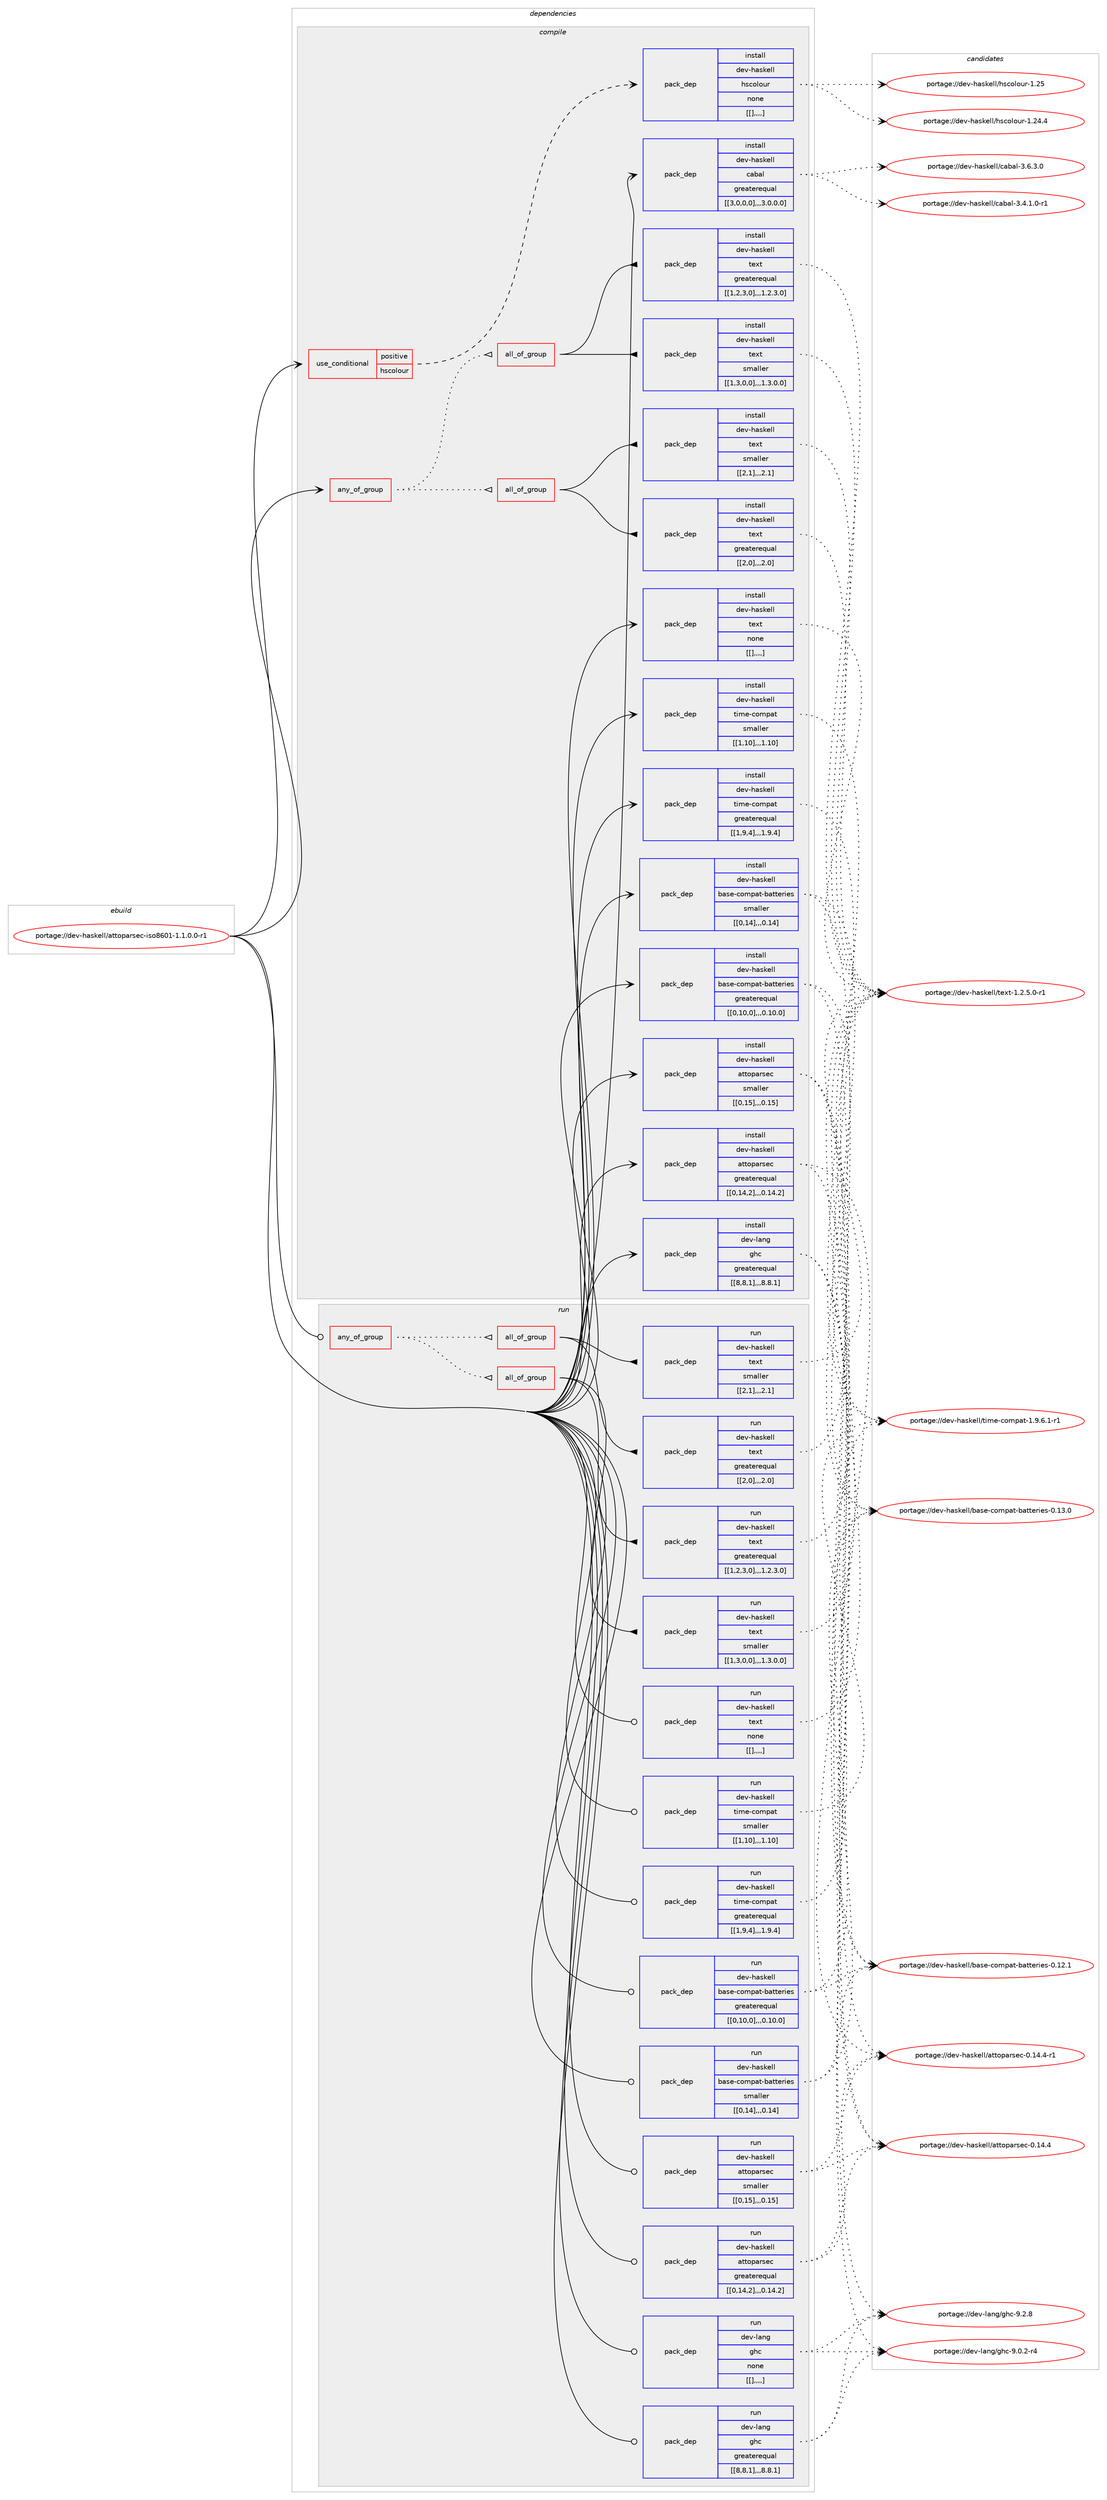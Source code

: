 digraph prolog {

# *************
# Graph options
# *************

newrank=true;
concentrate=true;
compound=true;
graph [rankdir=LR,fontname=Helvetica,fontsize=10,ranksep=1.5];#, ranksep=2.5, nodesep=0.2];
edge  [arrowhead=vee];
node  [fontname=Helvetica,fontsize=10];

# **********
# The ebuild
# **********

subgraph cluster_leftcol {
color=gray;
label=<<i>ebuild</i>>;
id [label="portage://dev-haskell/attoparsec-iso8601-1.1.0.0-r1", color=red, width=4, href="../dev-haskell/attoparsec-iso8601-1.1.0.0-r1.svg"];
}

# ****************
# The dependencies
# ****************

subgraph cluster_midcol {
color=gray;
label=<<i>dependencies</i>>;
subgraph cluster_compile {
fillcolor="#eeeeee";
style=filled;
label=<<i>compile</i>>;
subgraph any878 {
dependency77189 [label=<<TABLE BORDER="0" CELLBORDER="1" CELLSPACING="0" CELLPADDING="4"><TR><TD CELLPADDING="10">any_of_group</TD></TR></TABLE>>, shape=none, color=red];subgraph all76 {
dependency77190 [label=<<TABLE BORDER="0" CELLBORDER="1" CELLSPACING="0" CELLPADDING="4"><TR><TD CELLPADDING="10">all_of_group</TD></TR></TABLE>>, shape=none, color=red];subgraph pack55522 {
dependency77191 [label=<<TABLE BORDER="0" CELLBORDER="1" CELLSPACING="0" CELLPADDING="4" WIDTH="220"><TR><TD ROWSPAN="6" CELLPADDING="30">pack_dep</TD></TR><TR><TD WIDTH="110">install</TD></TR><TR><TD>dev-haskell</TD></TR><TR><TD>text</TD></TR><TR><TD>greaterequal</TD></TR><TR><TD>[[1,2,3,0],,,1.2.3.0]</TD></TR></TABLE>>, shape=none, color=blue];
}
dependency77190:e -> dependency77191:w [weight=20,style="solid",arrowhead="inv"];
subgraph pack55523 {
dependency77192 [label=<<TABLE BORDER="0" CELLBORDER="1" CELLSPACING="0" CELLPADDING="4" WIDTH="220"><TR><TD ROWSPAN="6" CELLPADDING="30">pack_dep</TD></TR><TR><TD WIDTH="110">install</TD></TR><TR><TD>dev-haskell</TD></TR><TR><TD>text</TD></TR><TR><TD>smaller</TD></TR><TR><TD>[[1,3,0,0],,,1.3.0.0]</TD></TR></TABLE>>, shape=none, color=blue];
}
dependency77190:e -> dependency77192:w [weight=20,style="solid",arrowhead="inv"];
}
dependency77189:e -> dependency77190:w [weight=20,style="dotted",arrowhead="oinv"];
subgraph all77 {
dependency77193 [label=<<TABLE BORDER="0" CELLBORDER="1" CELLSPACING="0" CELLPADDING="4"><TR><TD CELLPADDING="10">all_of_group</TD></TR></TABLE>>, shape=none, color=red];subgraph pack55524 {
dependency77194 [label=<<TABLE BORDER="0" CELLBORDER="1" CELLSPACING="0" CELLPADDING="4" WIDTH="220"><TR><TD ROWSPAN="6" CELLPADDING="30">pack_dep</TD></TR><TR><TD WIDTH="110">install</TD></TR><TR><TD>dev-haskell</TD></TR><TR><TD>text</TD></TR><TR><TD>greaterequal</TD></TR><TR><TD>[[2,0],,,2.0]</TD></TR></TABLE>>, shape=none, color=blue];
}
dependency77193:e -> dependency77194:w [weight=20,style="solid",arrowhead="inv"];
subgraph pack55525 {
dependency77195 [label=<<TABLE BORDER="0" CELLBORDER="1" CELLSPACING="0" CELLPADDING="4" WIDTH="220"><TR><TD ROWSPAN="6" CELLPADDING="30">pack_dep</TD></TR><TR><TD WIDTH="110">install</TD></TR><TR><TD>dev-haskell</TD></TR><TR><TD>text</TD></TR><TR><TD>smaller</TD></TR><TR><TD>[[2,1],,,2.1]</TD></TR></TABLE>>, shape=none, color=blue];
}
dependency77193:e -> dependency77195:w [weight=20,style="solid",arrowhead="inv"];
}
dependency77189:e -> dependency77193:w [weight=20,style="dotted",arrowhead="oinv"];
}
id:e -> dependency77189:w [weight=20,style="solid",arrowhead="vee"];
subgraph cond20716 {
dependency77196 [label=<<TABLE BORDER="0" CELLBORDER="1" CELLSPACING="0" CELLPADDING="4"><TR><TD ROWSPAN="3" CELLPADDING="10">use_conditional</TD></TR><TR><TD>positive</TD></TR><TR><TD>hscolour</TD></TR></TABLE>>, shape=none, color=red];
subgraph pack55526 {
dependency77197 [label=<<TABLE BORDER="0" CELLBORDER="1" CELLSPACING="0" CELLPADDING="4" WIDTH="220"><TR><TD ROWSPAN="6" CELLPADDING="30">pack_dep</TD></TR><TR><TD WIDTH="110">install</TD></TR><TR><TD>dev-haskell</TD></TR><TR><TD>hscolour</TD></TR><TR><TD>none</TD></TR><TR><TD>[[],,,,]</TD></TR></TABLE>>, shape=none, color=blue];
}
dependency77196:e -> dependency77197:w [weight=20,style="dashed",arrowhead="vee"];
}
id:e -> dependency77196:w [weight=20,style="solid",arrowhead="vee"];
subgraph pack55527 {
dependency77198 [label=<<TABLE BORDER="0" CELLBORDER="1" CELLSPACING="0" CELLPADDING="4" WIDTH="220"><TR><TD ROWSPAN="6" CELLPADDING="30">pack_dep</TD></TR><TR><TD WIDTH="110">install</TD></TR><TR><TD>dev-haskell</TD></TR><TR><TD>attoparsec</TD></TR><TR><TD>greaterequal</TD></TR><TR><TD>[[0,14,2],,,0.14.2]</TD></TR></TABLE>>, shape=none, color=blue];
}
id:e -> dependency77198:w [weight=20,style="solid",arrowhead="vee"];
subgraph pack55528 {
dependency77199 [label=<<TABLE BORDER="0" CELLBORDER="1" CELLSPACING="0" CELLPADDING="4" WIDTH="220"><TR><TD ROWSPAN="6" CELLPADDING="30">pack_dep</TD></TR><TR><TD WIDTH="110">install</TD></TR><TR><TD>dev-haskell</TD></TR><TR><TD>attoparsec</TD></TR><TR><TD>smaller</TD></TR><TR><TD>[[0,15],,,0.15]</TD></TR></TABLE>>, shape=none, color=blue];
}
id:e -> dependency77199:w [weight=20,style="solid",arrowhead="vee"];
subgraph pack55529 {
dependency77200 [label=<<TABLE BORDER="0" CELLBORDER="1" CELLSPACING="0" CELLPADDING="4" WIDTH="220"><TR><TD ROWSPAN="6" CELLPADDING="30">pack_dep</TD></TR><TR><TD WIDTH="110">install</TD></TR><TR><TD>dev-haskell</TD></TR><TR><TD>base-compat-batteries</TD></TR><TR><TD>greaterequal</TD></TR><TR><TD>[[0,10,0],,,0.10.0]</TD></TR></TABLE>>, shape=none, color=blue];
}
id:e -> dependency77200:w [weight=20,style="solid",arrowhead="vee"];
subgraph pack55530 {
dependency77201 [label=<<TABLE BORDER="0" CELLBORDER="1" CELLSPACING="0" CELLPADDING="4" WIDTH="220"><TR><TD ROWSPAN="6" CELLPADDING="30">pack_dep</TD></TR><TR><TD WIDTH="110">install</TD></TR><TR><TD>dev-haskell</TD></TR><TR><TD>base-compat-batteries</TD></TR><TR><TD>smaller</TD></TR><TR><TD>[[0,14],,,0.14]</TD></TR></TABLE>>, shape=none, color=blue];
}
id:e -> dependency77201:w [weight=20,style="solid",arrowhead="vee"];
subgraph pack55531 {
dependency77202 [label=<<TABLE BORDER="0" CELLBORDER="1" CELLSPACING="0" CELLPADDING="4" WIDTH="220"><TR><TD ROWSPAN="6" CELLPADDING="30">pack_dep</TD></TR><TR><TD WIDTH="110">install</TD></TR><TR><TD>dev-haskell</TD></TR><TR><TD>cabal</TD></TR><TR><TD>greaterequal</TD></TR><TR><TD>[[3,0,0,0],,,3.0.0.0]</TD></TR></TABLE>>, shape=none, color=blue];
}
id:e -> dependency77202:w [weight=20,style="solid",arrowhead="vee"];
subgraph pack55532 {
dependency77203 [label=<<TABLE BORDER="0" CELLBORDER="1" CELLSPACING="0" CELLPADDING="4" WIDTH="220"><TR><TD ROWSPAN="6" CELLPADDING="30">pack_dep</TD></TR><TR><TD WIDTH="110">install</TD></TR><TR><TD>dev-haskell</TD></TR><TR><TD>text</TD></TR><TR><TD>none</TD></TR><TR><TD>[[],,,,]</TD></TR></TABLE>>, shape=none, color=blue];
}
id:e -> dependency77203:w [weight=20,style="solid",arrowhead="vee"];
subgraph pack55533 {
dependency77204 [label=<<TABLE BORDER="0" CELLBORDER="1" CELLSPACING="0" CELLPADDING="4" WIDTH="220"><TR><TD ROWSPAN="6" CELLPADDING="30">pack_dep</TD></TR><TR><TD WIDTH="110">install</TD></TR><TR><TD>dev-haskell</TD></TR><TR><TD>time-compat</TD></TR><TR><TD>greaterequal</TD></TR><TR><TD>[[1,9,4],,,1.9.4]</TD></TR></TABLE>>, shape=none, color=blue];
}
id:e -> dependency77204:w [weight=20,style="solid",arrowhead="vee"];
subgraph pack55534 {
dependency77205 [label=<<TABLE BORDER="0" CELLBORDER="1" CELLSPACING="0" CELLPADDING="4" WIDTH="220"><TR><TD ROWSPAN="6" CELLPADDING="30">pack_dep</TD></TR><TR><TD WIDTH="110">install</TD></TR><TR><TD>dev-haskell</TD></TR><TR><TD>time-compat</TD></TR><TR><TD>smaller</TD></TR><TR><TD>[[1,10],,,1.10]</TD></TR></TABLE>>, shape=none, color=blue];
}
id:e -> dependency77205:w [weight=20,style="solid",arrowhead="vee"];
subgraph pack55535 {
dependency77206 [label=<<TABLE BORDER="0" CELLBORDER="1" CELLSPACING="0" CELLPADDING="4" WIDTH="220"><TR><TD ROWSPAN="6" CELLPADDING="30">pack_dep</TD></TR><TR><TD WIDTH="110">install</TD></TR><TR><TD>dev-lang</TD></TR><TR><TD>ghc</TD></TR><TR><TD>greaterequal</TD></TR><TR><TD>[[8,8,1],,,8.8.1]</TD></TR></TABLE>>, shape=none, color=blue];
}
id:e -> dependency77206:w [weight=20,style="solid",arrowhead="vee"];
}
subgraph cluster_compileandrun {
fillcolor="#eeeeee";
style=filled;
label=<<i>compile and run</i>>;
}
subgraph cluster_run {
fillcolor="#eeeeee";
style=filled;
label=<<i>run</i>>;
subgraph any879 {
dependency77207 [label=<<TABLE BORDER="0" CELLBORDER="1" CELLSPACING="0" CELLPADDING="4"><TR><TD CELLPADDING="10">any_of_group</TD></TR></TABLE>>, shape=none, color=red];subgraph all78 {
dependency77208 [label=<<TABLE BORDER="0" CELLBORDER="1" CELLSPACING="0" CELLPADDING="4"><TR><TD CELLPADDING="10">all_of_group</TD></TR></TABLE>>, shape=none, color=red];subgraph pack55536 {
dependency77209 [label=<<TABLE BORDER="0" CELLBORDER="1" CELLSPACING="0" CELLPADDING="4" WIDTH="220"><TR><TD ROWSPAN="6" CELLPADDING="30">pack_dep</TD></TR><TR><TD WIDTH="110">run</TD></TR><TR><TD>dev-haskell</TD></TR><TR><TD>text</TD></TR><TR><TD>greaterequal</TD></TR><TR><TD>[[1,2,3,0],,,1.2.3.0]</TD></TR></TABLE>>, shape=none, color=blue];
}
dependency77208:e -> dependency77209:w [weight=20,style="solid",arrowhead="inv"];
subgraph pack55537 {
dependency77210 [label=<<TABLE BORDER="0" CELLBORDER="1" CELLSPACING="0" CELLPADDING="4" WIDTH="220"><TR><TD ROWSPAN="6" CELLPADDING="30">pack_dep</TD></TR><TR><TD WIDTH="110">run</TD></TR><TR><TD>dev-haskell</TD></TR><TR><TD>text</TD></TR><TR><TD>smaller</TD></TR><TR><TD>[[1,3,0,0],,,1.3.0.0]</TD></TR></TABLE>>, shape=none, color=blue];
}
dependency77208:e -> dependency77210:w [weight=20,style="solid",arrowhead="inv"];
}
dependency77207:e -> dependency77208:w [weight=20,style="dotted",arrowhead="oinv"];
subgraph all79 {
dependency77211 [label=<<TABLE BORDER="0" CELLBORDER="1" CELLSPACING="0" CELLPADDING="4"><TR><TD CELLPADDING="10">all_of_group</TD></TR></TABLE>>, shape=none, color=red];subgraph pack55538 {
dependency77212 [label=<<TABLE BORDER="0" CELLBORDER="1" CELLSPACING="0" CELLPADDING="4" WIDTH="220"><TR><TD ROWSPAN="6" CELLPADDING="30">pack_dep</TD></TR><TR><TD WIDTH="110">run</TD></TR><TR><TD>dev-haskell</TD></TR><TR><TD>text</TD></TR><TR><TD>greaterequal</TD></TR><TR><TD>[[2,0],,,2.0]</TD></TR></TABLE>>, shape=none, color=blue];
}
dependency77211:e -> dependency77212:w [weight=20,style="solid",arrowhead="inv"];
subgraph pack55539 {
dependency77213 [label=<<TABLE BORDER="0" CELLBORDER="1" CELLSPACING="0" CELLPADDING="4" WIDTH="220"><TR><TD ROWSPAN="6" CELLPADDING="30">pack_dep</TD></TR><TR><TD WIDTH="110">run</TD></TR><TR><TD>dev-haskell</TD></TR><TR><TD>text</TD></TR><TR><TD>smaller</TD></TR><TR><TD>[[2,1],,,2.1]</TD></TR></TABLE>>, shape=none, color=blue];
}
dependency77211:e -> dependency77213:w [weight=20,style="solid",arrowhead="inv"];
}
dependency77207:e -> dependency77211:w [weight=20,style="dotted",arrowhead="oinv"];
}
id:e -> dependency77207:w [weight=20,style="solid",arrowhead="odot"];
subgraph pack55540 {
dependency77214 [label=<<TABLE BORDER="0" CELLBORDER="1" CELLSPACING="0" CELLPADDING="4" WIDTH="220"><TR><TD ROWSPAN="6" CELLPADDING="30">pack_dep</TD></TR><TR><TD WIDTH="110">run</TD></TR><TR><TD>dev-haskell</TD></TR><TR><TD>attoparsec</TD></TR><TR><TD>greaterequal</TD></TR><TR><TD>[[0,14,2],,,0.14.2]</TD></TR></TABLE>>, shape=none, color=blue];
}
id:e -> dependency77214:w [weight=20,style="solid",arrowhead="odot"];
subgraph pack55541 {
dependency77215 [label=<<TABLE BORDER="0" CELLBORDER="1" CELLSPACING="0" CELLPADDING="4" WIDTH="220"><TR><TD ROWSPAN="6" CELLPADDING="30">pack_dep</TD></TR><TR><TD WIDTH="110">run</TD></TR><TR><TD>dev-haskell</TD></TR><TR><TD>attoparsec</TD></TR><TR><TD>smaller</TD></TR><TR><TD>[[0,15],,,0.15]</TD></TR></TABLE>>, shape=none, color=blue];
}
id:e -> dependency77215:w [weight=20,style="solid",arrowhead="odot"];
subgraph pack55542 {
dependency77216 [label=<<TABLE BORDER="0" CELLBORDER="1" CELLSPACING="0" CELLPADDING="4" WIDTH="220"><TR><TD ROWSPAN="6" CELLPADDING="30">pack_dep</TD></TR><TR><TD WIDTH="110">run</TD></TR><TR><TD>dev-haskell</TD></TR><TR><TD>base-compat-batteries</TD></TR><TR><TD>greaterequal</TD></TR><TR><TD>[[0,10,0],,,0.10.0]</TD></TR></TABLE>>, shape=none, color=blue];
}
id:e -> dependency77216:w [weight=20,style="solid",arrowhead="odot"];
subgraph pack55543 {
dependency77217 [label=<<TABLE BORDER="0" CELLBORDER="1" CELLSPACING="0" CELLPADDING="4" WIDTH="220"><TR><TD ROWSPAN="6" CELLPADDING="30">pack_dep</TD></TR><TR><TD WIDTH="110">run</TD></TR><TR><TD>dev-haskell</TD></TR><TR><TD>base-compat-batteries</TD></TR><TR><TD>smaller</TD></TR><TR><TD>[[0,14],,,0.14]</TD></TR></TABLE>>, shape=none, color=blue];
}
id:e -> dependency77217:w [weight=20,style="solid",arrowhead="odot"];
subgraph pack55544 {
dependency77218 [label=<<TABLE BORDER="0" CELLBORDER="1" CELLSPACING="0" CELLPADDING="4" WIDTH="220"><TR><TD ROWSPAN="6" CELLPADDING="30">pack_dep</TD></TR><TR><TD WIDTH="110">run</TD></TR><TR><TD>dev-haskell</TD></TR><TR><TD>text</TD></TR><TR><TD>none</TD></TR><TR><TD>[[],,,,]</TD></TR></TABLE>>, shape=none, color=blue];
}
id:e -> dependency77218:w [weight=20,style="solid",arrowhead="odot"];
subgraph pack55545 {
dependency77219 [label=<<TABLE BORDER="0" CELLBORDER="1" CELLSPACING="0" CELLPADDING="4" WIDTH="220"><TR><TD ROWSPAN="6" CELLPADDING="30">pack_dep</TD></TR><TR><TD WIDTH="110">run</TD></TR><TR><TD>dev-haskell</TD></TR><TR><TD>time-compat</TD></TR><TR><TD>greaterequal</TD></TR><TR><TD>[[1,9,4],,,1.9.4]</TD></TR></TABLE>>, shape=none, color=blue];
}
id:e -> dependency77219:w [weight=20,style="solid",arrowhead="odot"];
subgraph pack55546 {
dependency77220 [label=<<TABLE BORDER="0" CELLBORDER="1" CELLSPACING="0" CELLPADDING="4" WIDTH="220"><TR><TD ROWSPAN="6" CELLPADDING="30">pack_dep</TD></TR><TR><TD WIDTH="110">run</TD></TR><TR><TD>dev-haskell</TD></TR><TR><TD>time-compat</TD></TR><TR><TD>smaller</TD></TR><TR><TD>[[1,10],,,1.10]</TD></TR></TABLE>>, shape=none, color=blue];
}
id:e -> dependency77220:w [weight=20,style="solid",arrowhead="odot"];
subgraph pack55547 {
dependency77221 [label=<<TABLE BORDER="0" CELLBORDER="1" CELLSPACING="0" CELLPADDING="4" WIDTH="220"><TR><TD ROWSPAN="6" CELLPADDING="30">pack_dep</TD></TR><TR><TD WIDTH="110">run</TD></TR><TR><TD>dev-lang</TD></TR><TR><TD>ghc</TD></TR><TR><TD>greaterequal</TD></TR><TR><TD>[[8,8,1],,,8.8.1]</TD></TR></TABLE>>, shape=none, color=blue];
}
id:e -> dependency77221:w [weight=20,style="solid",arrowhead="odot"];
subgraph pack55548 {
dependency77222 [label=<<TABLE BORDER="0" CELLBORDER="1" CELLSPACING="0" CELLPADDING="4" WIDTH="220"><TR><TD ROWSPAN="6" CELLPADDING="30">pack_dep</TD></TR><TR><TD WIDTH="110">run</TD></TR><TR><TD>dev-lang</TD></TR><TR><TD>ghc</TD></TR><TR><TD>none</TD></TR><TR><TD>[[],,,,]</TD></TR></TABLE>>, shape=none, color=blue];
}
id:e -> dependency77222:w [weight=20,style="solid",arrowhead="odot"];
}
}

# **************
# The candidates
# **************

subgraph cluster_choices {
rank=same;
color=gray;
label=<<i>candidates</i>>;

subgraph choice55522 {
color=black;
nodesep=1;
choice10010111845104971151071011081084711610112011645494650465346484511449 [label="portage://dev-haskell/text-1.2.5.0-r1", color=red, width=4,href="../dev-haskell/text-1.2.5.0-r1.svg"];
dependency77191:e -> choice10010111845104971151071011081084711610112011645494650465346484511449:w [style=dotted,weight="100"];
}
subgraph choice55523 {
color=black;
nodesep=1;
choice10010111845104971151071011081084711610112011645494650465346484511449 [label="portage://dev-haskell/text-1.2.5.0-r1", color=red, width=4,href="../dev-haskell/text-1.2.5.0-r1.svg"];
dependency77192:e -> choice10010111845104971151071011081084711610112011645494650465346484511449:w [style=dotted,weight="100"];
}
subgraph choice55524 {
color=black;
nodesep=1;
choice10010111845104971151071011081084711610112011645494650465346484511449 [label="portage://dev-haskell/text-1.2.5.0-r1", color=red, width=4,href="../dev-haskell/text-1.2.5.0-r1.svg"];
dependency77194:e -> choice10010111845104971151071011081084711610112011645494650465346484511449:w [style=dotted,weight="100"];
}
subgraph choice55525 {
color=black;
nodesep=1;
choice10010111845104971151071011081084711610112011645494650465346484511449 [label="portage://dev-haskell/text-1.2.5.0-r1", color=red, width=4,href="../dev-haskell/text-1.2.5.0-r1.svg"];
dependency77195:e -> choice10010111845104971151071011081084711610112011645494650465346484511449:w [style=dotted,weight="100"];
}
subgraph choice55526 {
color=black;
nodesep=1;
choice100101118451049711510710110810847104115991111081111171144549465053 [label="portage://dev-haskell/hscolour-1.25", color=red, width=4,href="../dev-haskell/hscolour-1.25.svg"];
choice1001011184510497115107101108108471041159911110811111711445494650524652 [label="portage://dev-haskell/hscolour-1.24.4", color=red, width=4,href="../dev-haskell/hscolour-1.24.4.svg"];
dependency77197:e -> choice100101118451049711510710110810847104115991111081111171144549465053:w [style=dotted,weight="100"];
dependency77197:e -> choice1001011184510497115107101108108471041159911110811111711445494650524652:w [style=dotted,weight="100"];
}
subgraph choice55527 {
color=black;
nodesep=1;
choice100101118451049711510710110810847971161161111129711411510199454846495246524511449 [label="portage://dev-haskell/attoparsec-0.14.4-r1", color=red, width=4,href="../dev-haskell/attoparsec-0.14.4-r1.svg"];
choice10010111845104971151071011081084797116116111112971141151019945484649524652 [label="portage://dev-haskell/attoparsec-0.14.4", color=red, width=4,href="../dev-haskell/attoparsec-0.14.4.svg"];
dependency77198:e -> choice100101118451049711510710110810847971161161111129711411510199454846495246524511449:w [style=dotted,weight="100"];
dependency77198:e -> choice10010111845104971151071011081084797116116111112971141151019945484649524652:w [style=dotted,weight="100"];
}
subgraph choice55528 {
color=black;
nodesep=1;
choice100101118451049711510710110810847971161161111129711411510199454846495246524511449 [label="portage://dev-haskell/attoparsec-0.14.4-r1", color=red, width=4,href="../dev-haskell/attoparsec-0.14.4-r1.svg"];
choice10010111845104971151071011081084797116116111112971141151019945484649524652 [label="portage://dev-haskell/attoparsec-0.14.4", color=red, width=4,href="../dev-haskell/attoparsec-0.14.4.svg"];
dependency77199:e -> choice100101118451049711510710110810847971161161111129711411510199454846495246524511449:w [style=dotted,weight="100"];
dependency77199:e -> choice10010111845104971151071011081084797116116111112971141151019945484649524652:w [style=dotted,weight="100"];
}
subgraph choice55529 {
color=black;
nodesep=1;
choice100101118451049711510710110810847989711510145991111091129711645989711611610111410510111545484649514648 [label="portage://dev-haskell/base-compat-batteries-0.13.0", color=red, width=4,href="../dev-haskell/base-compat-batteries-0.13.0.svg"];
choice100101118451049711510710110810847989711510145991111091129711645989711611610111410510111545484649504649 [label="portage://dev-haskell/base-compat-batteries-0.12.1", color=red, width=4,href="../dev-haskell/base-compat-batteries-0.12.1.svg"];
dependency77200:e -> choice100101118451049711510710110810847989711510145991111091129711645989711611610111410510111545484649514648:w [style=dotted,weight="100"];
dependency77200:e -> choice100101118451049711510710110810847989711510145991111091129711645989711611610111410510111545484649504649:w [style=dotted,weight="100"];
}
subgraph choice55530 {
color=black;
nodesep=1;
choice100101118451049711510710110810847989711510145991111091129711645989711611610111410510111545484649514648 [label="portage://dev-haskell/base-compat-batteries-0.13.0", color=red, width=4,href="../dev-haskell/base-compat-batteries-0.13.0.svg"];
choice100101118451049711510710110810847989711510145991111091129711645989711611610111410510111545484649504649 [label="portage://dev-haskell/base-compat-batteries-0.12.1", color=red, width=4,href="../dev-haskell/base-compat-batteries-0.12.1.svg"];
dependency77201:e -> choice100101118451049711510710110810847989711510145991111091129711645989711611610111410510111545484649514648:w [style=dotted,weight="100"];
dependency77201:e -> choice100101118451049711510710110810847989711510145991111091129711645989711611610111410510111545484649504649:w [style=dotted,weight="100"];
}
subgraph choice55531 {
color=black;
nodesep=1;
choice100101118451049711510710110810847999798971084551465446514648 [label="portage://dev-haskell/cabal-3.6.3.0", color=red, width=4,href="../dev-haskell/cabal-3.6.3.0.svg"];
choice1001011184510497115107101108108479997989710845514652464946484511449 [label="portage://dev-haskell/cabal-3.4.1.0-r1", color=red, width=4,href="../dev-haskell/cabal-3.4.1.0-r1.svg"];
dependency77202:e -> choice100101118451049711510710110810847999798971084551465446514648:w [style=dotted,weight="100"];
dependency77202:e -> choice1001011184510497115107101108108479997989710845514652464946484511449:w [style=dotted,weight="100"];
}
subgraph choice55532 {
color=black;
nodesep=1;
choice10010111845104971151071011081084711610112011645494650465346484511449 [label="portage://dev-haskell/text-1.2.5.0-r1", color=red, width=4,href="../dev-haskell/text-1.2.5.0-r1.svg"];
dependency77203:e -> choice10010111845104971151071011081084711610112011645494650465346484511449:w [style=dotted,weight="100"];
}
subgraph choice55533 {
color=black;
nodesep=1;
choice10010111845104971151071011081084711610510910145991111091129711645494657465446494511449 [label="portage://dev-haskell/time-compat-1.9.6.1-r1", color=red, width=4,href="../dev-haskell/time-compat-1.9.6.1-r1.svg"];
dependency77204:e -> choice10010111845104971151071011081084711610510910145991111091129711645494657465446494511449:w [style=dotted,weight="100"];
}
subgraph choice55534 {
color=black;
nodesep=1;
choice10010111845104971151071011081084711610510910145991111091129711645494657465446494511449 [label="portage://dev-haskell/time-compat-1.9.6.1-r1", color=red, width=4,href="../dev-haskell/time-compat-1.9.6.1-r1.svg"];
dependency77205:e -> choice10010111845104971151071011081084711610510910145991111091129711645494657465446494511449:w [style=dotted,weight="100"];
}
subgraph choice55535 {
color=black;
nodesep=1;
choice10010111845108971101034710310499455746504656 [label="portage://dev-lang/ghc-9.2.8", color=red, width=4,href="../dev-lang/ghc-9.2.8.svg"];
choice100101118451089711010347103104994557464846504511452 [label="portage://dev-lang/ghc-9.0.2-r4", color=red, width=4,href="../dev-lang/ghc-9.0.2-r4.svg"];
dependency77206:e -> choice10010111845108971101034710310499455746504656:w [style=dotted,weight="100"];
dependency77206:e -> choice100101118451089711010347103104994557464846504511452:w [style=dotted,weight="100"];
}
subgraph choice55536 {
color=black;
nodesep=1;
choice10010111845104971151071011081084711610112011645494650465346484511449 [label="portage://dev-haskell/text-1.2.5.0-r1", color=red, width=4,href="../dev-haskell/text-1.2.5.0-r1.svg"];
dependency77209:e -> choice10010111845104971151071011081084711610112011645494650465346484511449:w [style=dotted,weight="100"];
}
subgraph choice55537 {
color=black;
nodesep=1;
choice10010111845104971151071011081084711610112011645494650465346484511449 [label="portage://dev-haskell/text-1.2.5.0-r1", color=red, width=4,href="../dev-haskell/text-1.2.5.0-r1.svg"];
dependency77210:e -> choice10010111845104971151071011081084711610112011645494650465346484511449:w [style=dotted,weight="100"];
}
subgraph choice55538 {
color=black;
nodesep=1;
choice10010111845104971151071011081084711610112011645494650465346484511449 [label="portage://dev-haskell/text-1.2.5.0-r1", color=red, width=4,href="../dev-haskell/text-1.2.5.0-r1.svg"];
dependency77212:e -> choice10010111845104971151071011081084711610112011645494650465346484511449:w [style=dotted,weight="100"];
}
subgraph choice55539 {
color=black;
nodesep=1;
choice10010111845104971151071011081084711610112011645494650465346484511449 [label="portage://dev-haskell/text-1.2.5.0-r1", color=red, width=4,href="../dev-haskell/text-1.2.5.0-r1.svg"];
dependency77213:e -> choice10010111845104971151071011081084711610112011645494650465346484511449:w [style=dotted,weight="100"];
}
subgraph choice55540 {
color=black;
nodesep=1;
choice100101118451049711510710110810847971161161111129711411510199454846495246524511449 [label="portage://dev-haskell/attoparsec-0.14.4-r1", color=red, width=4,href="../dev-haskell/attoparsec-0.14.4-r1.svg"];
choice10010111845104971151071011081084797116116111112971141151019945484649524652 [label="portage://dev-haskell/attoparsec-0.14.4", color=red, width=4,href="../dev-haskell/attoparsec-0.14.4.svg"];
dependency77214:e -> choice100101118451049711510710110810847971161161111129711411510199454846495246524511449:w [style=dotted,weight="100"];
dependency77214:e -> choice10010111845104971151071011081084797116116111112971141151019945484649524652:w [style=dotted,weight="100"];
}
subgraph choice55541 {
color=black;
nodesep=1;
choice100101118451049711510710110810847971161161111129711411510199454846495246524511449 [label="portage://dev-haskell/attoparsec-0.14.4-r1", color=red, width=4,href="../dev-haskell/attoparsec-0.14.4-r1.svg"];
choice10010111845104971151071011081084797116116111112971141151019945484649524652 [label="portage://dev-haskell/attoparsec-0.14.4", color=red, width=4,href="../dev-haskell/attoparsec-0.14.4.svg"];
dependency77215:e -> choice100101118451049711510710110810847971161161111129711411510199454846495246524511449:w [style=dotted,weight="100"];
dependency77215:e -> choice10010111845104971151071011081084797116116111112971141151019945484649524652:w [style=dotted,weight="100"];
}
subgraph choice55542 {
color=black;
nodesep=1;
choice100101118451049711510710110810847989711510145991111091129711645989711611610111410510111545484649514648 [label="portage://dev-haskell/base-compat-batteries-0.13.0", color=red, width=4,href="../dev-haskell/base-compat-batteries-0.13.0.svg"];
choice100101118451049711510710110810847989711510145991111091129711645989711611610111410510111545484649504649 [label="portage://dev-haskell/base-compat-batteries-0.12.1", color=red, width=4,href="../dev-haskell/base-compat-batteries-0.12.1.svg"];
dependency77216:e -> choice100101118451049711510710110810847989711510145991111091129711645989711611610111410510111545484649514648:w [style=dotted,weight="100"];
dependency77216:e -> choice100101118451049711510710110810847989711510145991111091129711645989711611610111410510111545484649504649:w [style=dotted,weight="100"];
}
subgraph choice55543 {
color=black;
nodesep=1;
choice100101118451049711510710110810847989711510145991111091129711645989711611610111410510111545484649514648 [label="portage://dev-haskell/base-compat-batteries-0.13.0", color=red, width=4,href="../dev-haskell/base-compat-batteries-0.13.0.svg"];
choice100101118451049711510710110810847989711510145991111091129711645989711611610111410510111545484649504649 [label="portage://dev-haskell/base-compat-batteries-0.12.1", color=red, width=4,href="../dev-haskell/base-compat-batteries-0.12.1.svg"];
dependency77217:e -> choice100101118451049711510710110810847989711510145991111091129711645989711611610111410510111545484649514648:w [style=dotted,weight="100"];
dependency77217:e -> choice100101118451049711510710110810847989711510145991111091129711645989711611610111410510111545484649504649:w [style=dotted,weight="100"];
}
subgraph choice55544 {
color=black;
nodesep=1;
choice10010111845104971151071011081084711610112011645494650465346484511449 [label="portage://dev-haskell/text-1.2.5.0-r1", color=red, width=4,href="../dev-haskell/text-1.2.5.0-r1.svg"];
dependency77218:e -> choice10010111845104971151071011081084711610112011645494650465346484511449:w [style=dotted,weight="100"];
}
subgraph choice55545 {
color=black;
nodesep=1;
choice10010111845104971151071011081084711610510910145991111091129711645494657465446494511449 [label="portage://dev-haskell/time-compat-1.9.6.1-r1", color=red, width=4,href="../dev-haskell/time-compat-1.9.6.1-r1.svg"];
dependency77219:e -> choice10010111845104971151071011081084711610510910145991111091129711645494657465446494511449:w [style=dotted,weight="100"];
}
subgraph choice55546 {
color=black;
nodesep=1;
choice10010111845104971151071011081084711610510910145991111091129711645494657465446494511449 [label="portage://dev-haskell/time-compat-1.9.6.1-r1", color=red, width=4,href="../dev-haskell/time-compat-1.9.6.1-r1.svg"];
dependency77220:e -> choice10010111845104971151071011081084711610510910145991111091129711645494657465446494511449:w [style=dotted,weight="100"];
}
subgraph choice55547 {
color=black;
nodesep=1;
choice10010111845108971101034710310499455746504656 [label="portage://dev-lang/ghc-9.2.8", color=red, width=4,href="../dev-lang/ghc-9.2.8.svg"];
choice100101118451089711010347103104994557464846504511452 [label="portage://dev-lang/ghc-9.0.2-r4", color=red, width=4,href="../dev-lang/ghc-9.0.2-r4.svg"];
dependency77221:e -> choice10010111845108971101034710310499455746504656:w [style=dotted,weight="100"];
dependency77221:e -> choice100101118451089711010347103104994557464846504511452:w [style=dotted,weight="100"];
}
subgraph choice55548 {
color=black;
nodesep=1;
choice10010111845108971101034710310499455746504656 [label="portage://dev-lang/ghc-9.2.8", color=red, width=4,href="../dev-lang/ghc-9.2.8.svg"];
choice100101118451089711010347103104994557464846504511452 [label="portage://dev-lang/ghc-9.0.2-r4", color=red, width=4,href="../dev-lang/ghc-9.0.2-r4.svg"];
dependency77222:e -> choice10010111845108971101034710310499455746504656:w [style=dotted,weight="100"];
dependency77222:e -> choice100101118451089711010347103104994557464846504511452:w [style=dotted,weight="100"];
}
}

}
